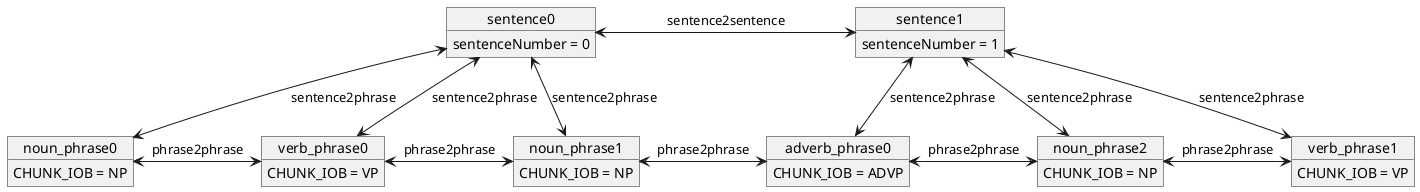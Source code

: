 @startuml

object sentence0 {
	sentenceNumber = 0
}

object sentence1 {
	sentenceNumber = 1
}

sentence0 <-right-> sentence1: sentence2sentence


object noun_phrase0 {
	CHUNK_IOB = NP
}


object verb_phrase0 {
	CHUNK_IOB = VP
}

object noun_phrase1 {
	CHUNK_IOB = NP
}


object adverb_phrase0 {
	CHUNK_IOB = ADVP
}

object noun_phrase2 {
	CHUNK_IOB = NP
}


object verb_phrase1 {
	CHUNK_IOB = VP
}

noun_phrase0 <-right-> verb_phrase0 : phrase2phrase
verb_phrase0 <-right-> noun_phrase1 : phrase2phrase
noun_phrase1 <-right-> adverb_phrase0 : phrase2phrase
adverb_phrase0 <-right-> noun_phrase2 : phrase2phrase
noun_phrase2 <-right-> verb_phrase1 : phrase2phrase


noun_phrase0 <-up-> sentence0: sentence2phrase
verb_phrase0 <-up-> sentence0: sentence2phrase
noun_phrase1 <-up-> sentence0: sentence2phrase
adverb_phrase0 <-up-> sentence1: sentence2phrase
noun_phrase2 <-up-> sentence1: sentence2phrase
verb_phrase1 <-up-> sentence1: sentence2phrase

@enduml